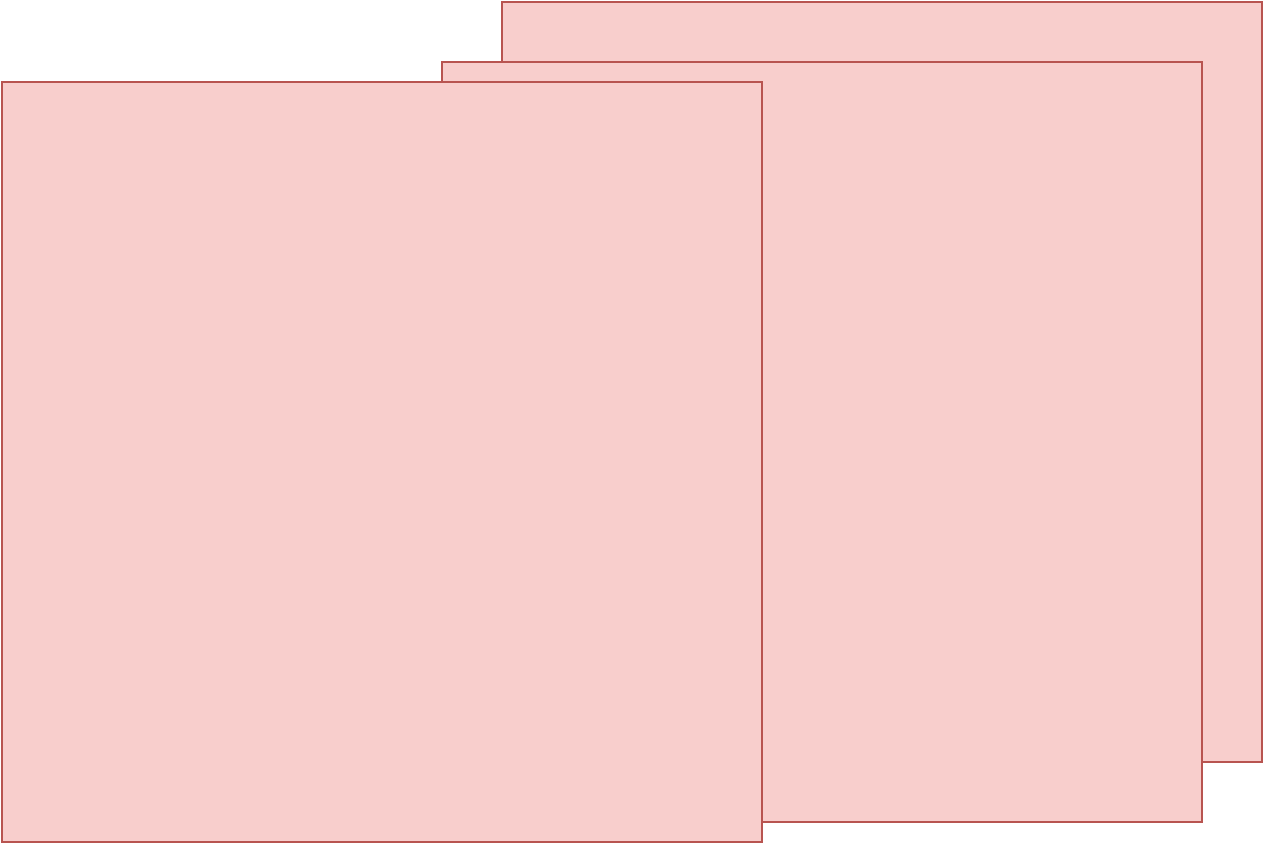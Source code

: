 <mxfile version="21.2.2" type="github">
  <diagram name="Page-1" id="fN_kPUefRSK5LdBiKVOg">
    <mxGraphModel dx="954" dy="648" grid="1" gridSize="10" guides="1" tooltips="1" connect="1" arrows="1" fold="1" page="1" pageScale="1" pageWidth="827" pageHeight="1169" math="0" shadow="0">
      <root>
        <mxCell id="0" />
        <mxCell id="1" parent="0" />
        <mxCell id="WnF0JKDLOTkhBMKJS6SP-1" value="" style="whiteSpace=wrap;html=1;aspect=fixed;fillColor=#f8cecc;strokeColor=#b85450;" parent="1" vertex="1">
          <mxGeometry x="250" y="70" width="380" height="380" as="geometry" />
        </mxCell>
        <mxCell id="8TrDZY1N4ZAok5E6qu1y-1" value="" style="whiteSpace=wrap;html=1;aspect=fixed;fillColor=#f8cecc;strokeColor=#b85450;" vertex="1" parent="1">
          <mxGeometry x="220" y="100" width="380" height="380" as="geometry" />
        </mxCell>
        <mxCell id="8TrDZY1N4ZAok5E6qu1y-2" value="" style="whiteSpace=wrap;html=1;aspect=fixed;fillColor=#f8cecc;strokeColor=#b85450;" vertex="1" parent="1">
          <mxGeometry x="220" y="100" width="380" height="380" as="geometry" />
        </mxCell>
        <mxCell id="8TrDZY1N4ZAok5E6qu1y-3" value="" style="whiteSpace=wrap;html=1;aspect=fixed;fillColor=#f8cecc;strokeColor=#b85450;" vertex="1" parent="1">
          <mxGeometry y="110" width="380" height="380" as="geometry" />
        </mxCell>
      </root>
    </mxGraphModel>
  </diagram>
</mxfile>
